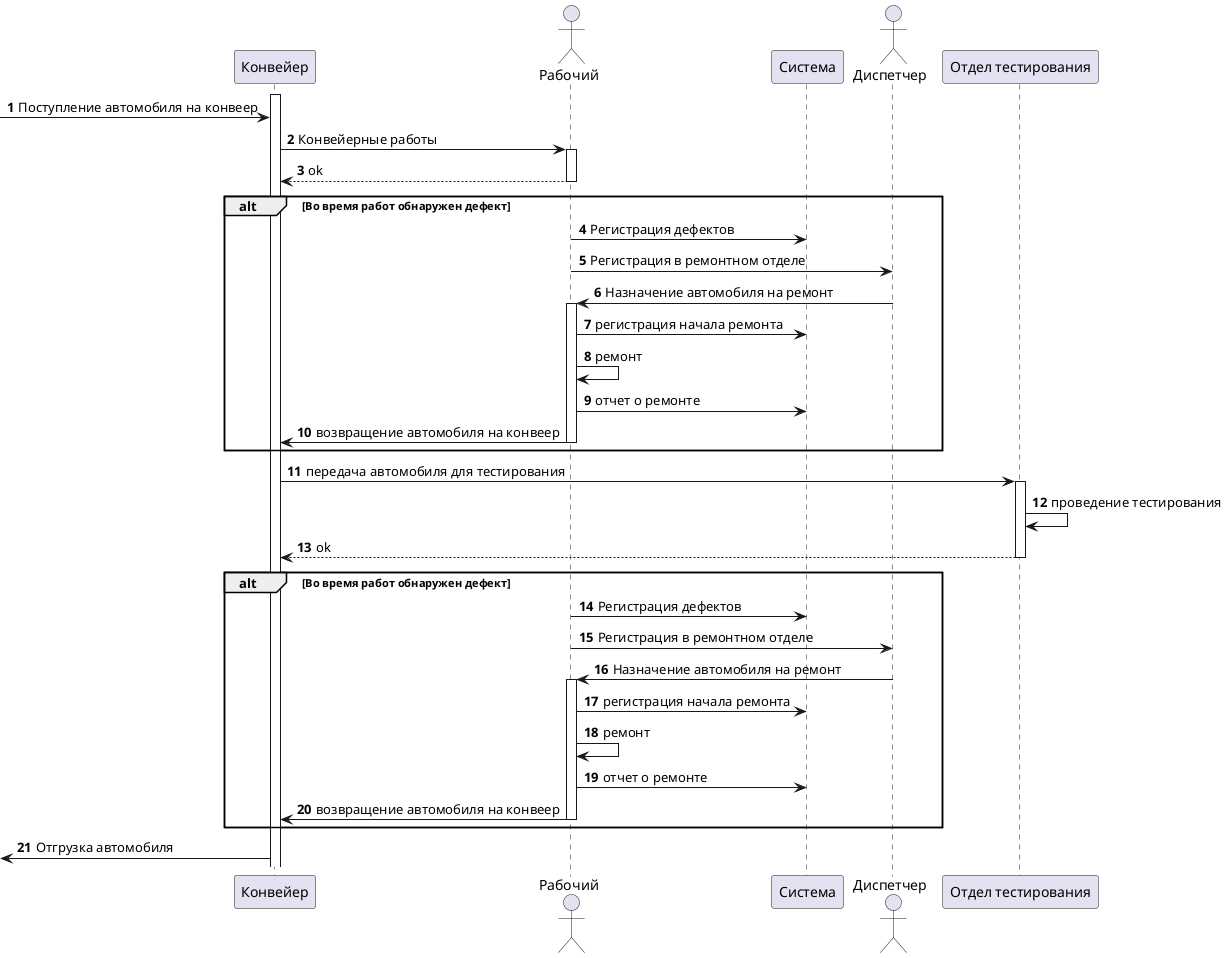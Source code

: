 @startuml

autonumber

participant "Конвейер" as conv
actor "Рабочий" as W
participant "Система" as sys
actor "Диспетчер" as D
participant "Отдел тестирования" as test

activate conv
[->conv: Поступление автомобиля на конвеер
conv -> W: Конвейерные работы
activate W
conv <-- W: ok
deactivate W

alt Во время работ обнаружен дефект
W -> sys: Регистрация дефектов

W -> D: Регистрация в ремонтном отделе
D -> W: Назначение автомобиля на ремонт
activate W
W -> sys: регистрация начала ремонта
W -> W: ремонт
W -> sys: отчет о ремонте
W->conv: возвращение автомобиля на конвеер
deactivate W
end

conv -> test: передача автомобиля для тестирования
activate test
test -> test: проведение тестирования
conv <-- test: ok
deactivate test

alt Во время работ обнаружен дефект
W -> sys: Регистрация дефектов

W -> D: Регистрация в ремонтном отделе
D -> W: Назначение автомобиля на ремонт
activate W
W -> sys: регистрация начала ремонта
W -> W: ремонт
W -> sys: отчет о ремонте
W->conv: возвращение автомобиля на конвеер
deactivate W
end

[<-conv: Отгрузка автомобиля


@enduml
